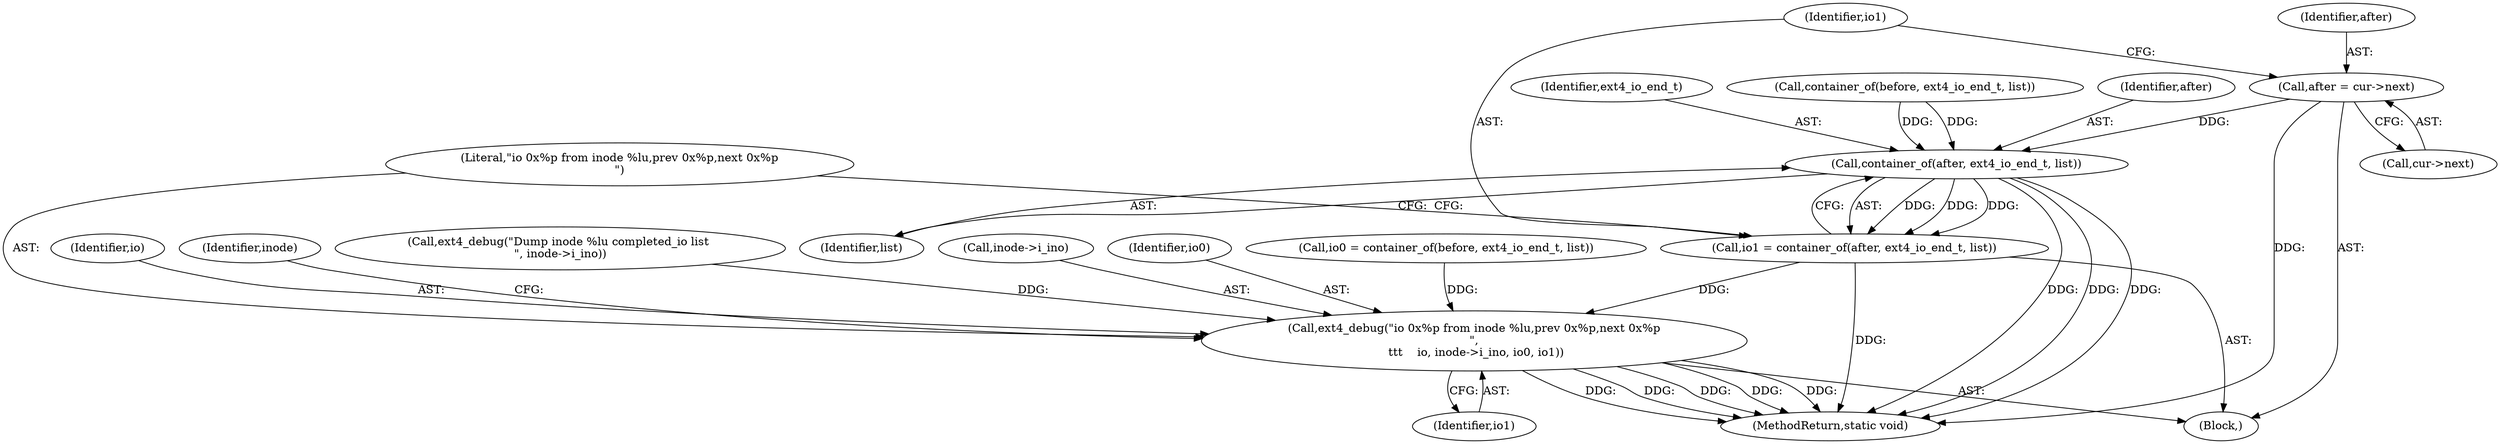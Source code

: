digraph "0_linux_744692dc059845b2a3022119871846e74d4f6e11_2@pointer" {
"1000154" [label="(Call,after = cur->next)"];
"1000161" [label="(Call,container_of(after, ext4_io_end_t, list))"];
"1000159" [label="(Call,io1 = container_of(after, ext4_io_end_t, list))"];
"1000165" [label="(Call,ext4_debug(\"io 0x%p from inode %lu,prev 0x%p,next 0x%p\n\",\n \t\t\t    io, inode->i_ino, io0, io1))"];
"1000180" [label="(MethodReturn,static void)"];
"1000160" [label="(Identifier,io1)"];
"1000166" [label="(Literal,\"io 0x%p from inode %lu,prev 0x%p,next 0x%p\n\")"];
"1000148" [label="(Call,io0 = container_of(before, ext4_io_end_t, list))"];
"1000136" [label="(Block,)"];
"1000167" [label="(Identifier,io)"];
"1000172" [label="(Identifier,io1)"];
"1000165" [label="(Call,ext4_debug(\"io 0x%p from inode %lu,prev 0x%p,next 0x%p\n\",\n \t\t\t    io, inode->i_ino, io0, io1))"];
"1000161" [label="(Call,container_of(after, ext4_io_end_t, list))"];
"1000177" [label="(Identifier,inode)"];
"1000124" [label="(Call,ext4_debug(\"Dump inode %lu completed_io list \n\", inode->i_ino))"];
"1000164" [label="(Identifier,list)"];
"1000163" [label="(Identifier,ext4_io_end_t)"];
"1000159" [label="(Call,io1 = container_of(after, ext4_io_end_t, list))"];
"1000156" [label="(Call,cur->next)"];
"1000150" [label="(Call,container_of(before, ext4_io_end_t, list))"];
"1000168" [label="(Call,inode->i_ino)"];
"1000171" [label="(Identifier,io0)"];
"1000155" [label="(Identifier,after)"];
"1000162" [label="(Identifier,after)"];
"1000154" [label="(Call,after = cur->next)"];
"1000154" -> "1000136"  [label="AST: "];
"1000154" -> "1000156"  [label="CFG: "];
"1000155" -> "1000154"  [label="AST: "];
"1000156" -> "1000154"  [label="AST: "];
"1000160" -> "1000154"  [label="CFG: "];
"1000154" -> "1000180"  [label="DDG: "];
"1000154" -> "1000161"  [label="DDG: "];
"1000161" -> "1000159"  [label="AST: "];
"1000161" -> "1000164"  [label="CFG: "];
"1000162" -> "1000161"  [label="AST: "];
"1000163" -> "1000161"  [label="AST: "];
"1000164" -> "1000161"  [label="AST: "];
"1000159" -> "1000161"  [label="CFG: "];
"1000161" -> "1000180"  [label="DDG: "];
"1000161" -> "1000180"  [label="DDG: "];
"1000161" -> "1000180"  [label="DDG: "];
"1000161" -> "1000159"  [label="DDG: "];
"1000161" -> "1000159"  [label="DDG: "];
"1000161" -> "1000159"  [label="DDG: "];
"1000150" -> "1000161"  [label="DDG: "];
"1000150" -> "1000161"  [label="DDG: "];
"1000159" -> "1000136"  [label="AST: "];
"1000160" -> "1000159"  [label="AST: "];
"1000166" -> "1000159"  [label="CFG: "];
"1000159" -> "1000180"  [label="DDG: "];
"1000159" -> "1000165"  [label="DDG: "];
"1000165" -> "1000136"  [label="AST: "];
"1000165" -> "1000172"  [label="CFG: "];
"1000166" -> "1000165"  [label="AST: "];
"1000167" -> "1000165"  [label="AST: "];
"1000168" -> "1000165"  [label="AST: "];
"1000171" -> "1000165"  [label="AST: "];
"1000172" -> "1000165"  [label="AST: "];
"1000177" -> "1000165"  [label="CFG: "];
"1000165" -> "1000180"  [label="DDG: "];
"1000165" -> "1000180"  [label="DDG: "];
"1000165" -> "1000180"  [label="DDG: "];
"1000165" -> "1000180"  [label="DDG: "];
"1000165" -> "1000180"  [label="DDG: "];
"1000124" -> "1000165"  [label="DDG: "];
"1000148" -> "1000165"  [label="DDG: "];
}
